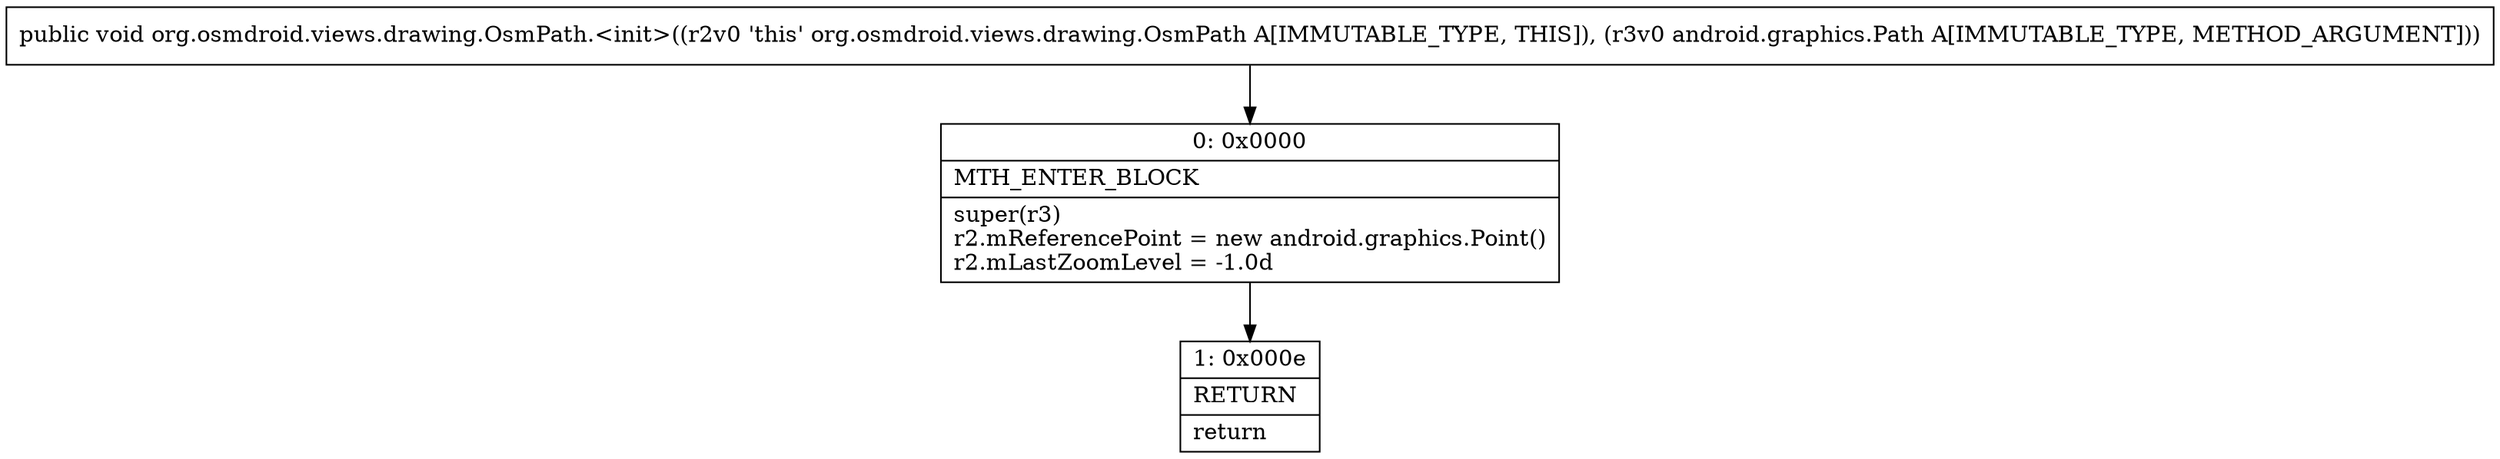 digraph "CFG fororg.osmdroid.views.drawing.OsmPath.\<init\>(Landroid\/graphics\/Path;)V" {
Node_0 [shape=record,label="{0\:\ 0x0000|MTH_ENTER_BLOCK\l|super(r3)\lr2.mReferencePoint = new android.graphics.Point()\lr2.mLastZoomLevel = \-1.0d\l}"];
Node_1 [shape=record,label="{1\:\ 0x000e|RETURN\l|return\l}"];
MethodNode[shape=record,label="{public void org.osmdroid.views.drawing.OsmPath.\<init\>((r2v0 'this' org.osmdroid.views.drawing.OsmPath A[IMMUTABLE_TYPE, THIS]), (r3v0 android.graphics.Path A[IMMUTABLE_TYPE, METHOD_ARGUMENT])) }"];
MethodNode -> Node_0;
Node_0 -> Node_1;
}

